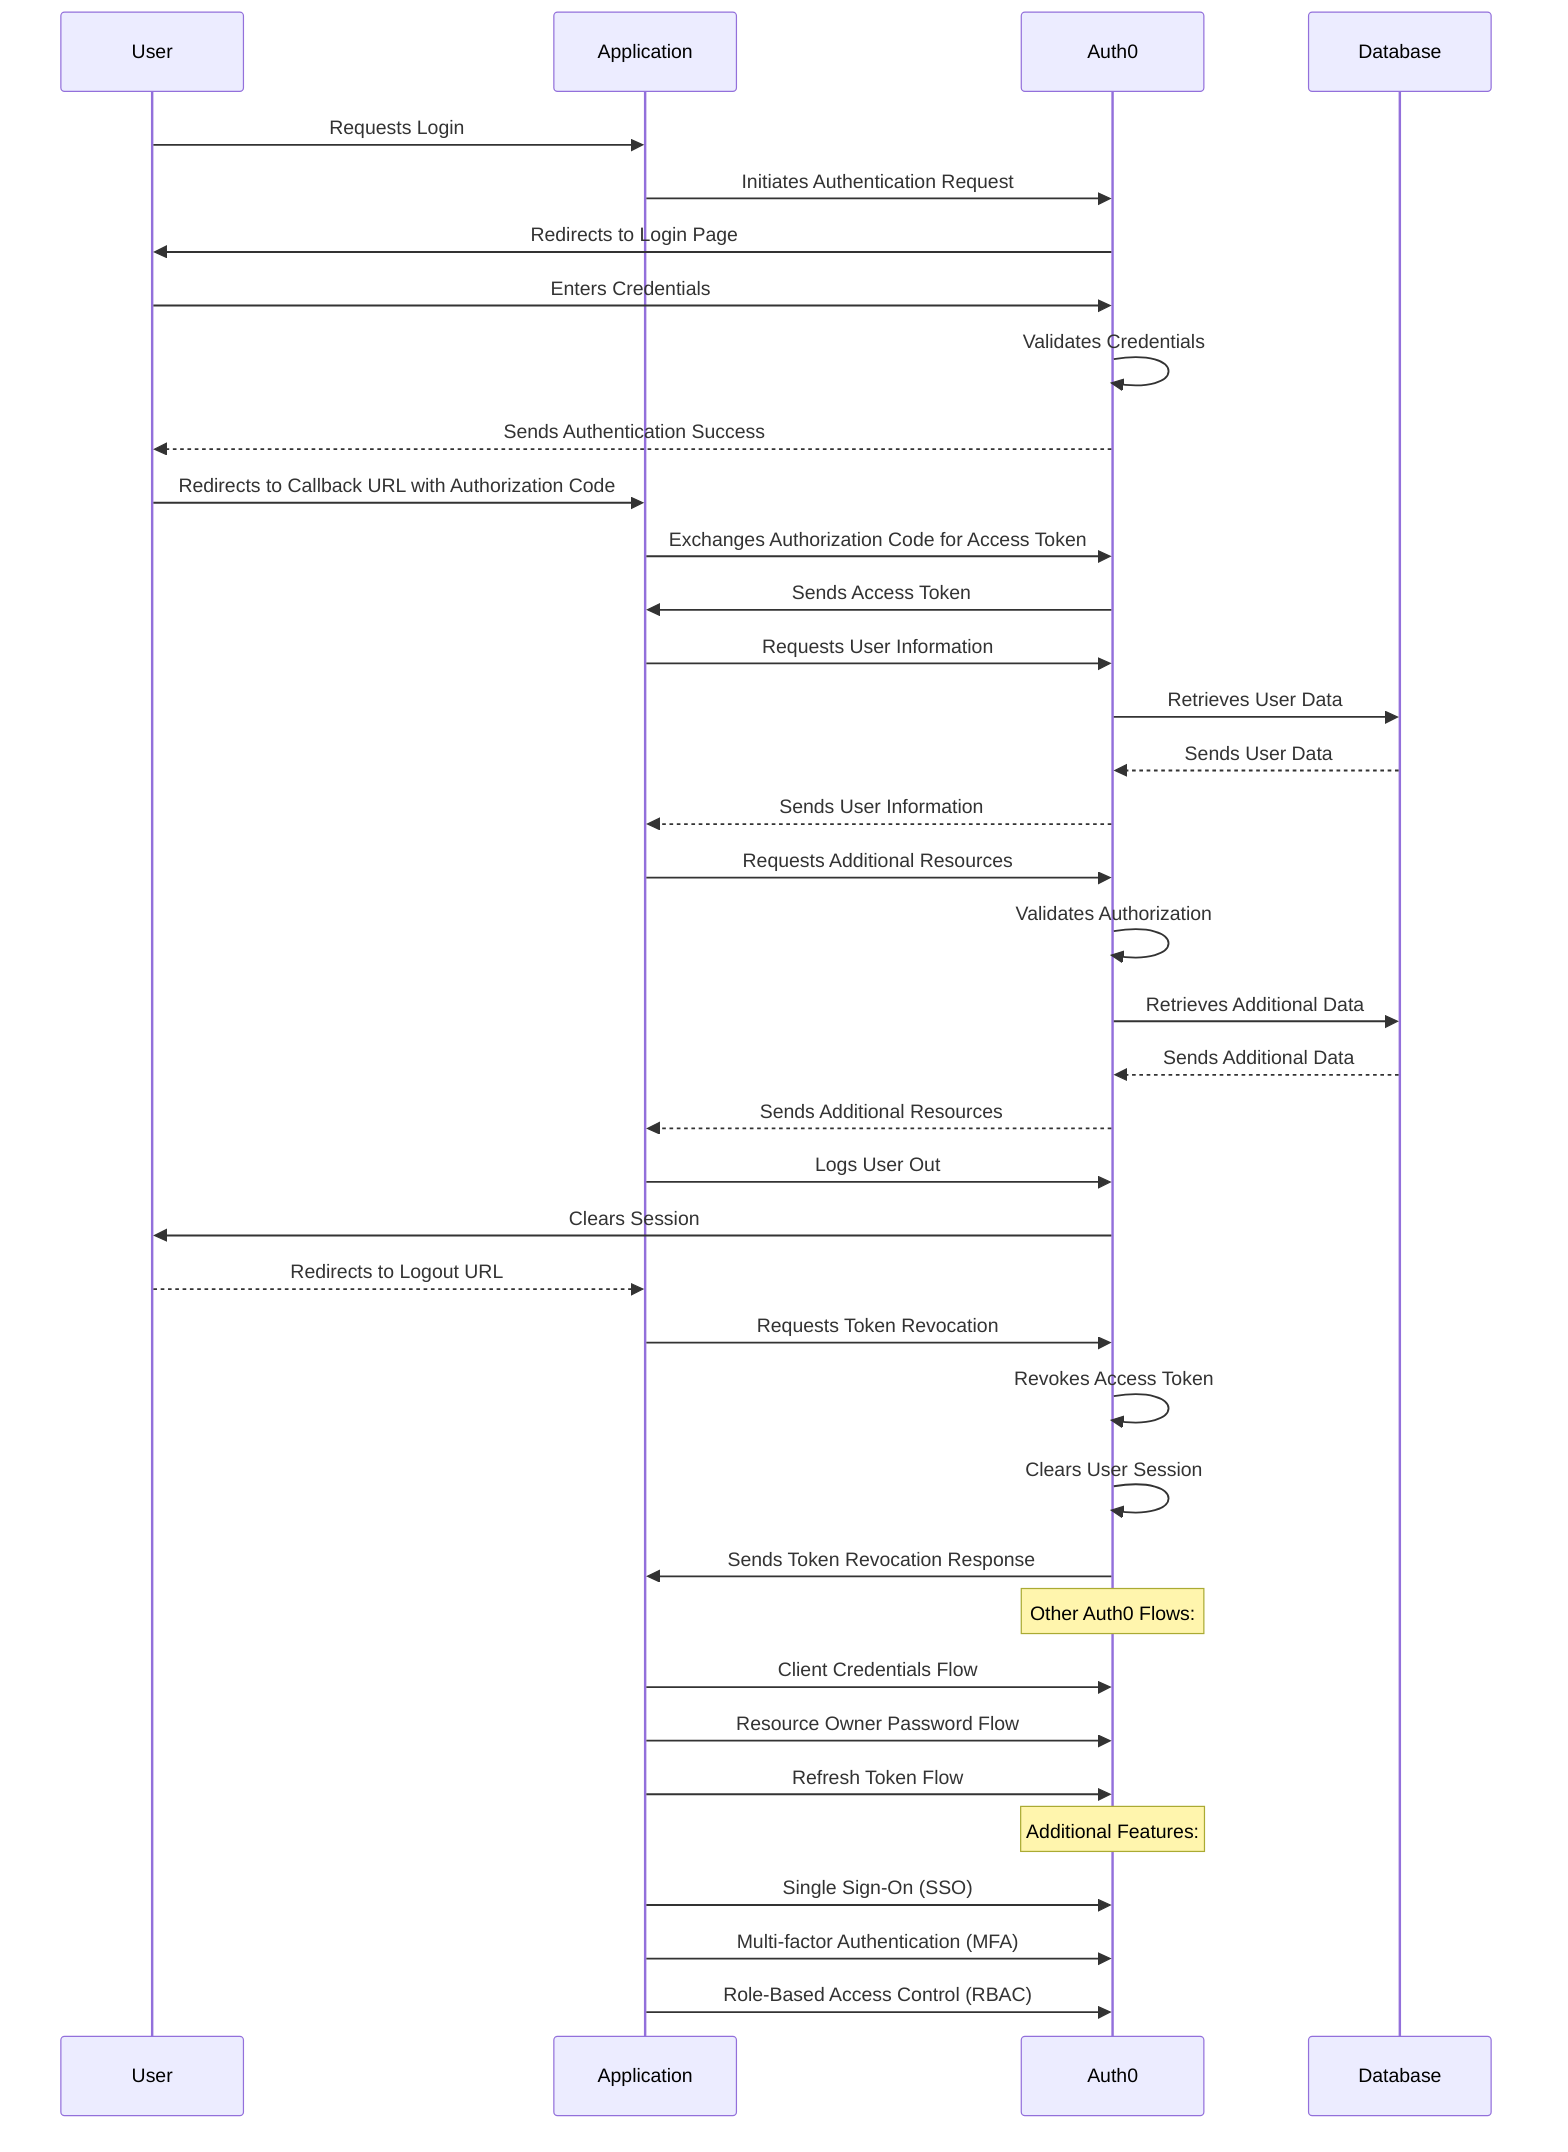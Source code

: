 sequenceDiagram
    participant User
    participant Application
    participant Auth0
    participant Database

    User->>Application: Requests Login
    Application->>Auth0: Initiates Authentication Request
    Auth0->>User: Redirects to Login Page
    User->>Auth0: Enters Credentials
    Auth0->>Auth0: Validates Credentials
    Auth0-->>User: Sends Authentication Success
    User->>Application: Redirects to Callback URL with Authorization Code

    Application->>Auth0: Exchanges Authorization Code for Access Token
    Auth0->>Application: Sends Access Token
    Application->>Auth0: Requests User Information
    Auth0->>Database: Retrieves User Data
    Database-->>Auth0: Sends User Data
    Auth0-->>Application: Sends User Information

    Application->>Auth0: Requests Additional Resources
    Auth0->>Auth0: Validates Authorization
    Auth0->>Database: Retrieves Additional Data
    Database-->>Auth0: Sends Additional Data
    Auth0-->>Application: Sends Additional Resources

    Application->>Auth0: Logs User Out
    Auth0->>User: Clears Session
    User-->>Application: Redirects to Logout URL

    Application->>Auth0: Requests Token Revocation
    Auth0->>Auth0: Revokes Access Token
    Auth0->>Auth0: Clears User Session
    Auth0->>Application: Sends Token Revocation Response

    Note over Auth0: Other Auth0 Flows:
    Application->>Auth0: Client Credentials Flow
    Application->>Auth0: Resource Owner Password Flow
    Application->>Auth0: Refresh Token Flow

    Note over Auth0: Additional Features:
    Application->>Auth0: Single Sign-On (SSO)
    Application->>Auth0: Multi-factor Authentication (MFA)
    Application->>Auth0: Role-Based Access Control (RBAC)